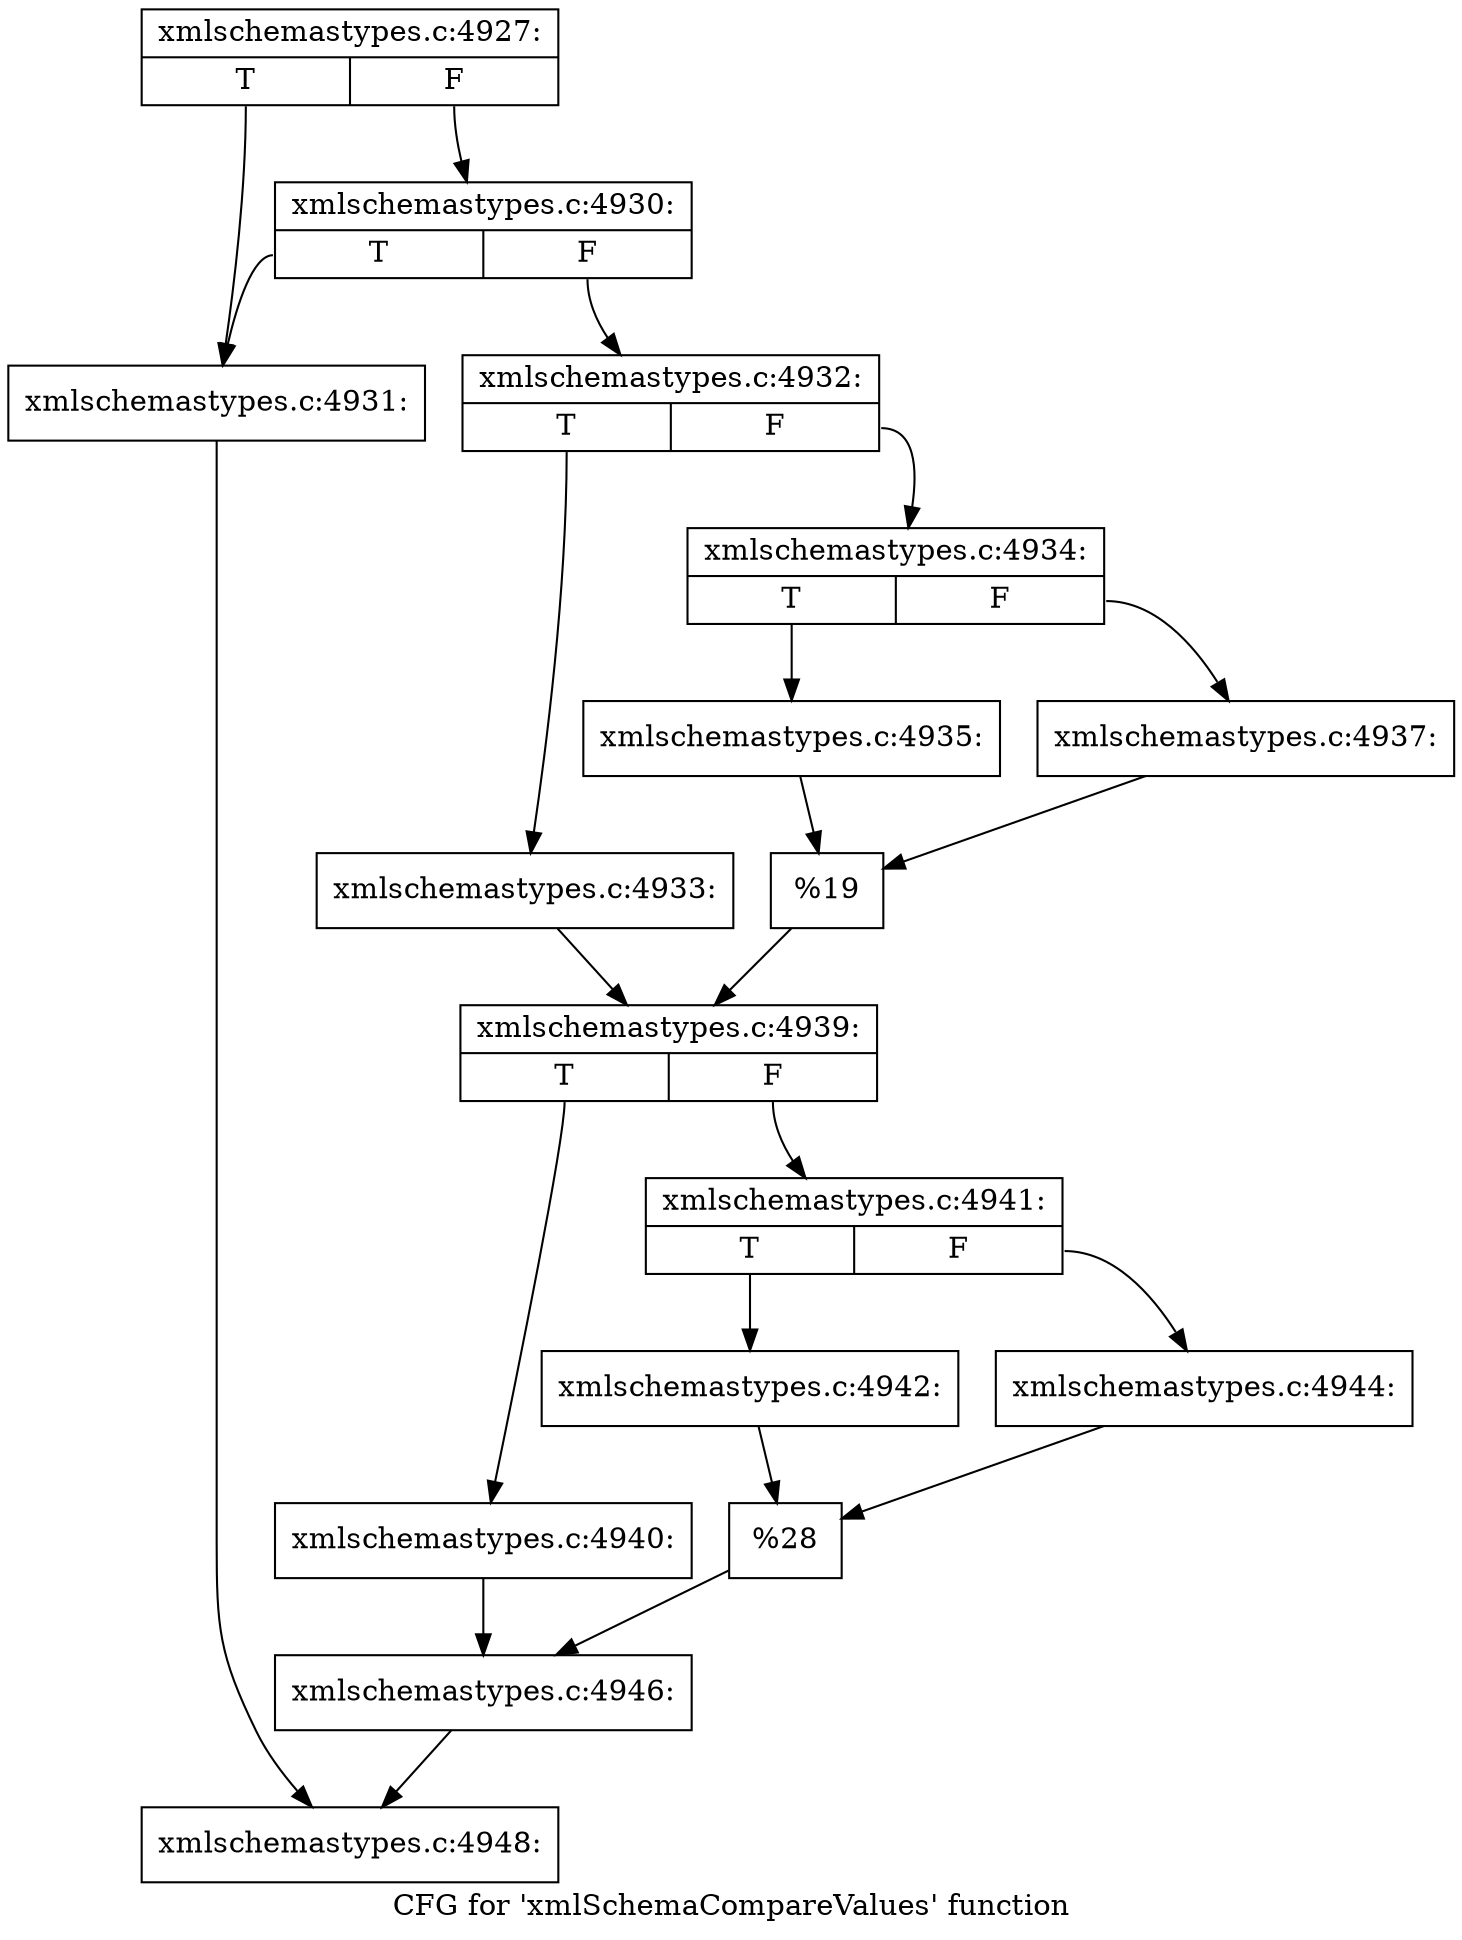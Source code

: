 digraph "CFG for 'xmlSchemaCompareValues' function" {
	label="CFG for 'xmlSchemaCompareValues' function";

	Node0x56fe5c0 [shape=record,label="{xmlschemastypes.c:4927:|{<s0>T|<s1>F}}"];
	Node0x56fe5c0:s0 -> Node0x56ff3e0;
	Node0x56fe5c0:s1 -> Node0x56ff480;
	Node0x56ff480 [shape=record,label="{xmlschemastypes.c:4930:|{<s0>T|<s1>F}}"];
	Node0x56ff480:s0 -> Node0x56ff3e0;
	Node0x56ff480:s1 -> Node0x56ff430;
	Node0x56ff3e0 [shape=record,label="{xmlschemastypes.c:4931:}"];
	Node0x56ff3e0 -> Node0x56fe840;
	Node0x56ff430 [shape=record,label="{xmlschemastypes.c:4932:|{<s0>T|<s1>F}}"];
	Node0x56ff430:s0 -> Node0x56ffbe0;
	Node0x56ff430:s1 -> Node0x56ffc80;
	Node0x56ffbe0 [shape=record,label="{xmlschemastypes.c:4933:}"];
	Node0x56ffbe0 -> Node0x56ffc30;
	Node0x56ffc80 [shape=record,label="{xmlschemastypes.c:4934:|{<s0>T|<s1>F}}"];
	Node0x56ffc80:s0 -> Node0x55face0;
	Node0x56ffc80:s1 -> Node0x55fad80;
	Node0x55face0 [shape=record,label="{xmlschemastypes.c:4935:}"];
	Node0x55face0 -> Node0x55fad30;
	Node0x55fad80 [shape=record,label="{xmlschemastypes.c:4937:}"];
	Node0x55fad80 -> Node0x55fad30;
	Node0x55fad30 [shape=record,label="{%19}"];
	Node0x55fad30 -> Node0x56ffc30;
	Node0x56ffc30 [shape=record,label="{xmlschemastypes.c:4939:|{<s0>T|<s1>F}}"];
	Node0x56ffc30:s0 -> Node0x5700e60;
	Node0x56ffc30:s1 -> Node0x5700f00;
	Node0x5700e60 [shape=record,label="{xmlschemastypes.c:4940:}"];
	Node0x5700e60 -> Node0x5700eb0;
	Node0x5700f00 [shape=record,label="{xmlschemastypes.c:4941:|{<s0>T|<s1>F}}"];
	Node0x5700f00:s0 -> Node0x5701490;
	Node0x5700f00:s1 -> Node0x5701530;
	Node0x5701490 [shape=record,label="{xmlschemastypes.c:4942:}"];
	Node0x5701490 -> Node0x57014e0;
	Node0x5701530 [shape=record,label="{xmlschemastypes.c:4944:}"];
	Node0x5701530 -> Node0x57014e0;
	Node0x57014e0 [shape=record,label="{%28}"];
	Node0x57014e0 -> Node0x5700eb0;
	Node0x5700eb0 [shape=record,label="{xmlschemastypes.c:4946:}"];
	Node0x5700eb0 -> Node0x56fe840;
	Node0x56fe840 [shape=record,label="{xmlschemastypes.c:4948:}"];
}
